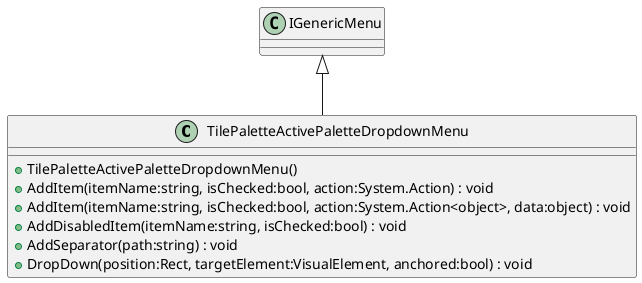 @startuml
class TilePaletteActivePaletteDropdownMenu {
    + TilePaletteActivePaletteDropdownMenu()
    + AddItem(itemName:string, isChecked:bool, action:System.Action) : void
    + AddItem(itemName:string, isChecked:bool, action:System.Action<object>, data:object) : void
    + AddDisabledItem(itemName:string, isChecked:bool) : void
    + AddSeparator(path:string) : void
    + DropDown(position:Rect, targetElement:VisualElement, anchored:bool) : void
}
IGenericMenu <|-- TilePaletteActivePaletteDropdownMenu
@enduml
